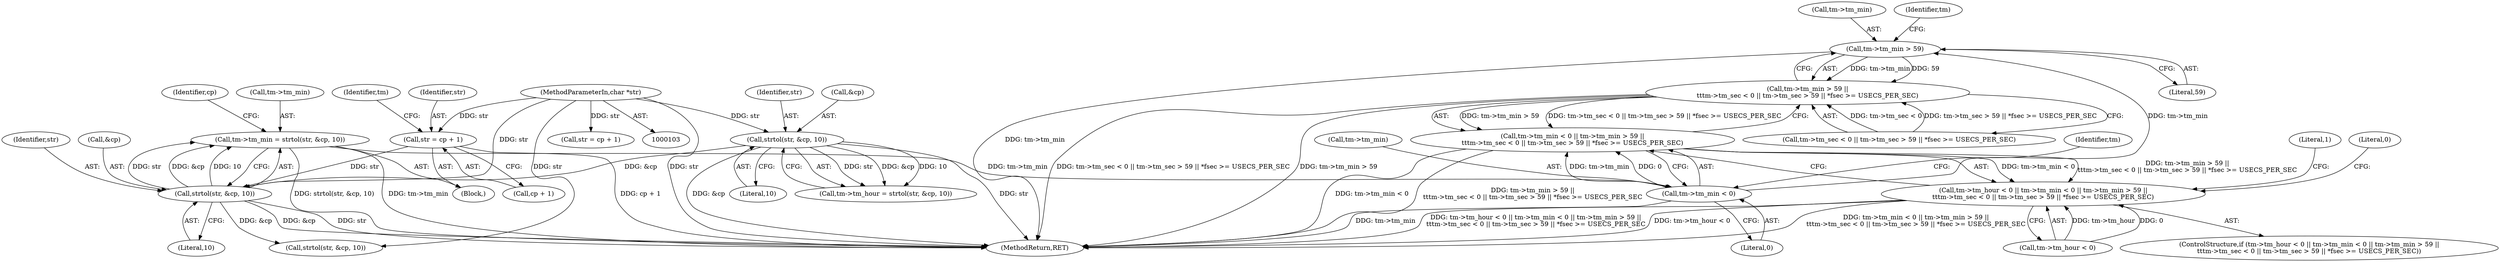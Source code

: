 digraph "0_postgres_4318daecc959886d001a6e79c6ea853e8b1dfb4b_1@pointer" {
"1000266" [label="(Call,tm->tm_min > 59)"];
"1000260" [label="(Call,tm->tm_min < 0)"];
"1000136" [label="(Call,tm->tm_min = strtol(str, &cp, 10))"];
"1000140" [label="(Call,strtol(str, &cp, 10))"];
"1000131" [label="(Call,str = cp + 1)"];
"1000104" [label="(MethodParameterIn,char *str)"];
"1000118" [label="(Call,strtol(str, &cp, 10))"];
"1000265" [label="(Call,tm->tm_min > 59 ||\n\t\ttm->tm_sec < 0 || tm->tm_sec > 59 || *fsec >= USECS_PER_SEC)"];
"1000259" [label="(Call,tm->tm_min < 0 || tm->tm_min > 59 ||\n\t\ttm->tm_sec < 0 || tm->tm_sec > 59 || *fsec >= USECS_PER_SEC)"];
"1000253" [label="(Call,tm->tm_hour < 0 || tm->tm_min < 0 || tm->tm_min > 59 ||\n\t\ttm->tm_sec < 0 || tm->tm_sec > 59 || *fsec >= USECS_PER_SEC)"];
"1000122" [label="(Literal,10)"];
"1000180" [label="(Call,strtol(str, &cp, 10))"];
"1000141" [label="(Identifier,str)"];
"1000142" [label="(Call,&cp)"];
"1000118" [label="(Call,strtol(str, &cp, 10))"];
"1000266" [label="(Call,tm->tm_min > 59)"];
"1000289" [label="(Literal,1)"];
"1000270" [label="(Literal,59)"];
"1000119" [label="(Identifier,str)"];
"1000136" [label="(Call,tm->tm_min = strtol(str, &cp, 10))"];
"1000133" [label="(Call,cp + 1)"];
"1000267" [label="(Call,tm->tm_min)"];
"1000140" [label="(Call,strtol(str, &cp, 10))"];
"1000144" [label="(Literal,10)"];
"1000131" [label="(Call,str = cp + 1)"];
"1000120" [label="(Call,&cp)"];
"1000253" [label="(Call,tm->tm_hour < 0 || tm->tm_min < 0 || tm->tm_min > 59 ||\n\t\ttm->tm_sec < 0 || tm->tm_sec > 59 || *fsec >= USECS_PER_SEC)"];
"1000254" [label="(Call,tm->tm_hour < 0)"];
"1000260" [label="(Call,tm->tm_min < 0)"];
"1000274" [label="(Identifier,tm)"];
"1000271" [label="(Call,tm->tm_sec < 0 || tm->tm_sec > 59 || *fsec >= USECS_PER_SEC)"];
"1000114" [label="(Call,tm->tm_hour = strtol(str, &cp, 10))"];
"1000137" [label="(Call,tm->tm_min)"];
"1000171" [label="(Call,str = cp + 1)"];
"1000292" [label="(MethodReturn,RET)"];
"1000104" [label="(MethodParameterIn,char *str)"];
"1000138" [label="(Identifier,tm)"];
"1000265" [label="(Call,tm->tm_min > 59 ||\n\t\ttm->tm_sec < 0 || tm->tm_sec > 59 || *fsec >= USECS_PER_SEC)"];
"1000264" [label="(Literal,0)"];
"1000108" [label="(Block,)"];
"1000291" [label="(Literal,0)"];
"1000259" [label="(Call,tm->tm_min < 0 || tm->tm_min > 59 ||\n\t\ttm->tm_sec < 0 || tm->tm_sec > 59 || *fsec >= USECS_PER_SEC)"];
"1000268" [label="(Identifier,tm)"];
"1000148" [label="(Identifier,cp)"];
"1000252" [label="(ControlStructure,if (tm->tm_hour < 0 || tm->tm_min < 0 || tm->tm_min > 59 ||\n\t\ttm->tm_sec < 0 || tm->tm_sec > 59 || *fsec >= USECS_PER_SEC))"];
"1000132" [label="(Identifier,str)"];
"1000261" [label="(Call,tm->tm_min)"];
"1000266" -> "1000265"  [label="AST: "];
"1000266" -> "1000270"  [label="CFG: "];
"1000267" -> "1000266"  [label="AST: "];
"1000270" -> "1000266"  [label="AST: "];
"1000274" -> "1000266"  [label="CFG: "];
"1000265" -> "1000266"  [label="CFG: "];
"1000266" -> "1000292"  [label="DDG: tm->tm_min"];
"1000266" -> "1000265"  [label="DDG: tm->tm_min"];
"1000266" -> "1000265"  [label="DDG: 59"];
"1000260" -> "1000266"  [label="DDG: tm->tm_min"];
"1000260" -> "1000259"  [label="AST: "];
"1000260" -> "1000264"  [label="CFG: "];
"1000261" -> "1000260"  [label="AST: "];
"1000264" -> "1000260"  [label="AST: "];
"1000268" -> "1000260"  [label="CFG: "];
"1000259" -> "1000260"  [label="CFG: "];
"1000260" -> "1000292"  [label="DDG: tm->tm_min"];
"1000260" -> "1000259"  [label="DDG: tm->tm_min"];
"1000260" -> "1000259"  [label="DDG: 0"];
"1000136" -> "1000260"  [label="DDG: tm->tm_min"];
"1000136" -> "1000108"  [label="AST: "];
"1000136" -> "1000140"  [label="CFG: "];
"1000137" -> "1000136"  [label="AST: "];
"1000140" -> "1000136"  [label="AST: "];
"1000148" -> "1000136"  [label="CFG: "];
"1000136" -> "1000292"  [label="DDG: strtol(str, &cp, 10)"];
"1000136" -> "1000292"  [label="DDG: tm->tm_min"];
"1000140" -> "1000136"  [label="DDG: str"];
"1000140" -> "1000136"  [label="DDG: &cp"];
"1000140" -> "1000136"  [label="DDG: 10"];
"1000140" -> "1000144"  [label="CFG: "];
"1000141" -> "1000140"  [label="AST: "];
"1000142" -> "1000140"  [label="AST: "];
"1000144" -> "1000140"  [label="AST: "];
"1000140" -> "1000292"  [label="DDG: &cp"];
"1000140" -> "1000292"  [label="DDG: str"];
"1000131" -> "1000140"  [label="DDG: str"];
"1000104" -> "1000140"  [label="DDG: str"];
"1000118" -> "1000140"  [label="DDG: &cp"];
"1000140" -> "1000180"  [label="DDG: &cp"];
"1000131" -> "1000108"  [label="AST: "];
"1000131" -> "1000133"  [label="CFG: "];
"1000132" -> "1000131"  [label="AST: "];
"1000133" -> "1000131"  [label="AST: "];
"1000138" -> "1000131"  [label="CFG: "];
"1000131" -> "1000292"  [label="DDG: cp + 1"];
"1000104" -> "1000131"  [label="DDG: str"];
"1000104" -> "1000103"  [label="AST: "];
"1000104" -> "1000292"  [label="DDG: str"];
"1000104" -> "1000118"  [label="DDG: str"];
"1000104" -> "1000171"  [label="DDG: str"];
"1000104" -> "1000180"  [label="DDG: str"];
"1000118" -> "1000114"  [label="AST: "];
"1000118" -> "1000122"  [label="CFG: "];
"1000119" -> "1000118"  [label="AST: "];
"1000120" -> "1000118"  [label="AST: "];
"1000122" -> "1000118"  [label="AST: "];
"1000114" -> "1000118"  [label="CFG: "];
"1000118" -> "1000292"  [label="DDG: str"];
"1000118" -> "1000292"  [label="DDG: &cp"];
"1000118" -> "1000114"  [label="DDG: str"];
"1000118" -> "1000114"  [label="DDG: &cp"];
"1000118" -> "1000114"  [label="DDG: 10"];
"1000265" -> "1000259"  [label="AST: "];
"1000265" -> "1000271"  [label="CFG: "];
"1000271" -> "1000265"  [label="AST: "];
"1000259" -> "1000265"  [label="CFG: "];
"1000265" -> "1000292"  [label="DDG: tm->tm_min > 59"];
"1000265" -> "1000292"  [label="DDG: tm->tm_sec < 0 || tm->tm_sec > 59 || *fsec >= USECS_PER_SEC"];
"1000265" -> "1000259"  [label="DDG: tm->tm_min > 59"];
"1000265" -> "1000259"  [label="DDG: tm->tm_sec < 0 || tm->tm_sec > 59 || *fsec >= USECS_PER_SEC"];
"1000271" -> "1000265"  [label="DDG: tm->tm_sec < 0"];
"1000271" -> "1000265"  [label="DDG: tm->tm_sec > 59 || *fsec >= USECS_PER_SEC"];
"1000259" -> "1000253"  [label="AST: "];
"1000253" -> "1000259"  [label="CFG: "];
"1000259" -> "1000292"  [label="DDG: tm->tm_min < 0"];
"1000259" -> "1000292"  [label="DDG: tm->tm_min > 59 ||\n\t\ttm->tm_sec < 0 || tm->tm_sec > 59 || *fsec >= USECS_PER_SEC"];
"1000259" -> "1000253"  [label="DDG: tm->tm_min < 0"];
"1000259" -> "1000253"  [label="DDG: tm->tm_min > 59 ||\n\t\ttm->tm_sec < 0 || tm->tm_sec > 59 || *fsec >= USECS_PER_SEC"];
"1000253" -> "1000252"  [label="AST: "];
"1000253" -> "1000254"  [label="CFG: "];
"1000254" -> "1000253"  [label="AST: "];
"1000289" -> "1000253"  [label="CFG: "];
"1000291" -> "1000253"  [label="CFG: "];
"1000253" -> "1000292"  [label="DDG: tm->tm_min < 0 || tm->tm_min > 59 ||\n\t\ttm->tm_sec < 0 || tm->tm_sec > 59 || *fsec >= USECS_PER_SEC"];
"1000253" -> "1000292"  [label="DDG: tm->tm_hour < 0 || tm->tm_min < 0 || tm->tm_min > 59 ||\n\t\ttm->tm_sec < 0 || tm->tm_sec > 59 || *fsec >= USECS_PER_SEC"];
"1000253" -> "1000292"  [label="DDG: tm->tm_hour < 0"];
"1000254" -> "1000253"  [label="DDG: tm->tm_hour"];
"1000254" -> "1000253"  [label="DDG: 0"];
}
